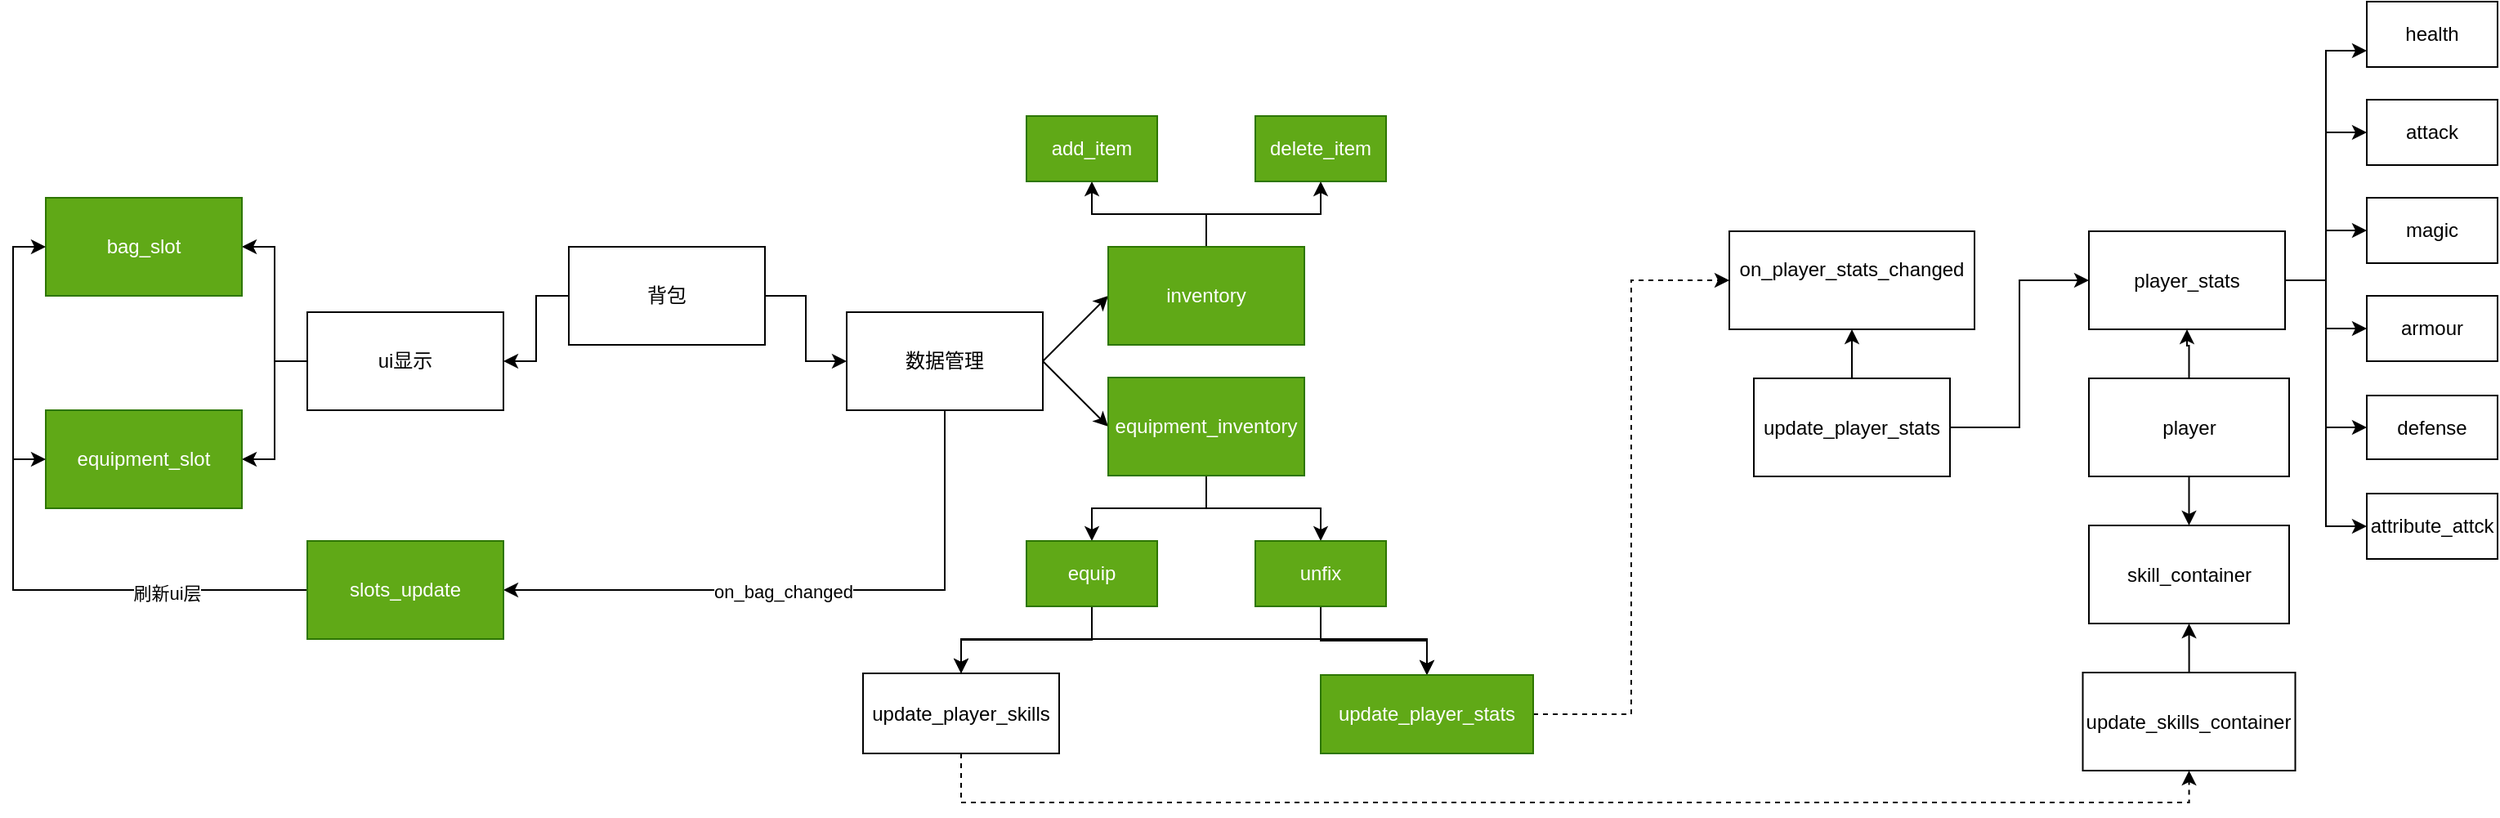 <mxfile version="24.5.3" type="device">
  <diagram name="第 1 页" id="BgZHXp0ORcUXNXHAc5Lz">
    <mxGraphModel dx="1221" dy="717" grid="1" gridSize="10" guides="1" tooltips="1" connect="1" arrows="1" fold="1" page="1" pageScale="1" pageWidth="827" pageHeight="1169" math="0" shadow="0">
      <root>
        <mxCell id="0" />
        <mxCell id="1" parent="0" />
        <mxCell id="xSI7RPvNNi2bN2hfBG2g-4" value="" style="edgeStyle=orthogonalEdgeStyle;rounded=0;orthogonalLoop=1;jettySize=auto;html=1;entryX=1;entryY=0.5;entryDx=0;entryDy=0;" parent="1" source="xSI7RPvNNi2bN2hfBG2g-3" target="xSI7RPvNNi2bN2hfBG2g-9" edge="1">
          <mxGeometry relative="1" as="geometry">
            <mxPoint x="300" y="270" as="targetPoint" />
          </mxGeometry>
        </mxCell>
        <mxCell id="xSI7RPvNNi2bN2hfBG2g-8" style="edgeStyle=orthogonalEdgeStyle;rounded=0;orthogonalLoop=1;jettySize=auto;html=1;entryX=0;entryY=0.5;entryDx=0;entryDy=0;" parent="1" source="xSI7RPvNNi2bN2hfBG2g-3" target="xSI7RPvNNi2bN2hfBG2g-6" edge="1">
          <mxGeometry relative="1" as="geometry" />
        </mxCell>
        <mxCell id="xSI7RPvNNi2bN2hfBG2g-3" value="背包" style="whiteSpace=wrap;html=1;" parent="1" vertex="1">
          <mxGeometry x="360" y="300" width="120" height="60" as="geometry" />
        </mxCell>
        <mxCell id="xSI7RPvNNi2bN2hfBG2g-10" style="rounded=0;orthogonalLoop=1;jettySize=auto;html=1;entryX=0;entryY=0.5;entryDx=0;entryDy=0;exitX=1;exitY=0.5;exitDx=0;exitDy=0;" parent="1" source="xSI7RPvNNi2bN2hfBG2g-6" target="xSI7RPvNNi2bN2hfBG2g-11" edge="1">
          <mxGeometry relative="1" as="geometry">
            <mxPoint x="700" y="290" as="targetPoint" />
          </mxGeometry>
        </mxCell>
        <mxCell id="xSI7RPvNNi2bN2hfBG2g-14" style="rounded=0;orthogonalLoop=1;jettySize=auto;html=1;entryX=0;entryY=0.5;entryDx=0;entryDy=0;exitX=1;exitY=0.5;exitDx=0;exitDy=0;" parent="1" source="xSI7RPvNNi2bN2hfBG2g-6" target="xSI7RPvNNi2bN2hfBG2g-13" edge="1">
          <mxGeometry relative="1" as="geometry" />
        </mxCell>
        <mxCell id="xSI7RPvNNi2bN2hfBG2g-41" style="edgeStyle=orthogonalEdgeStyle;rounded=0;orthogonalLoop=1;jettySize=auto;html=1;entryX=1;entryY=0.5;entryDx=0;entryDy=0;" parent="1" source="xSI7RPvNNi2bN2hfBG2g-6" target="xSI7RPvNNi2bN2hfBG2g-39" edge="1">
          <mxGeometry relative="1" as="geometry">
            <Array as="points">
              <mxPoint x="590" y="510" />
            </Array>
          </mxGeometry>
        </mxCell>
        <mxCell id="xSI7RPvNNi2bN2hfBG2g-50" value="on_bag_changed" style="edgeLabel;html=1;align=center;verticalAlign=middle;resizable=0;points=[];" parent="xSI7RPvNNi2bN2hfBG2g-41" vertex="1" connectable="0">
          <mxGeometry x="0.099" y="1" relative="1" as="geometry">
            <mxPoint as="offset" />
          </mxGeometry>
        </mxCell>
        <mxCell id="xSI7RPvNNi2bN2hfBG2g-6" value="数据管理" style="whiteSpace=wrap;html=1;" parent="1" vertex="1">
          <mxGeometry x="530" y="340" width="120" height="60" as="geometry" />
        </mxCell>
        <mxCell id="xSI7RPvNNi2bN2hfBG2g-35" style="edgeStyle=orthogonalEdgeStyle;rounded=0;orthogonalLoop=1;jettySize=auto;html=1;entryX=1;entryY=0.5;entryDx=0;entryDy=0;" parent="1" source="xSI7RPvNNi2bN2hfBG2g-9" target="xSI7RPvNNi2bN2hfBG2g-33" edge="1">
          <mxGeometry relative="1" as="geometry" />
        </mxCell>
        <mxCell id="xSI7RPvNNi2bN2hfBG2g-36" style="edgeStyle=orthogonalEdgeStyle;rounded=0;orthogonalLoop=1;jettySize=auto;html=1;entryX=1;entryY=0.5;entryDx=0;entryDy=0;" parent="1" source="xSI7RPvNNi2bN2hfBG2g-9" target="xSI7RPvNNi2bN2hfBG2g-34" edge="1">
          <mxGeometry relative="1" as="geometry" />
        </mxCell>
        <mxCell id="xSI7RPvNNi2bN2hfBG2g-9" value="ui显示" style="whiteSpace=wrap;html=1;" parent="1" vertex="1">
          <mxGeometry x="200" y="340" width="120" height="60" as="geometry" />
        </mxCell>
        <mxCell id="xSI7RPvNNi2bN2hfBG2g-23" style="edgeStyle=orthogonalEdgeStyle;rounded=0;orthogonalLoop=1;jettySize=auto;html=1;entryX=0.5;entryY=1;entryDx=0;entryDy=0;" parent="1" source="xSI7RPvNNi2bN2hfBG2g-11" target="xSI7RPvNNi2bN2hfBG2g-18" edge="1">
          <mxGeometry relative="1" as="geometry" />
        </mxCell>
        <mxCell id="xSI7RPvNNi2bN2hfBG2g-24" style="edgeStyle=orthogonalEdgeStyle;rounded=0;orthogonalLoop=1;jettySize=auto;html=1;entryX=0.5;entryY=1;entryDx=0;entryDy=0;" parent="1" source="xSI7RPvNNi2bN2hfBG2g-11" target="xSI7RPvNNi2bN2hfBG2g-21" edge="1">
          <mxGeometry relative="1" as="geometry" />
        </mxCell>
        <mxCell id="xSI7RPvNNi2bN2hfBG2g-11" value="inventory" style="whiteSpace=wrap;html=1;fillColor=#60a917;fontColor=#ffffff;strokeColor=#2D7600;" parent="1" vertex="1">
          <mxGeometry x="690" y="300" width="120" height="60" as="geometry" />
        </mxCell>
        <mxCell id="xSI7RPvNNi2bN2hfBG2g-27" style="edgeStyle=orthogonalEdgeStyle;rounded=0;orthogonalLoop=1;jettySize=auto;html=1;entryX=0.5;entryY=0;entryDx=0;entryDy=0;" parent="1" source="xSI7RPvNNi2bN2hfBG2g-13" target="xSI7RPvNNi2bN2hfBG2g-25" edge="1">
          <mxGeometry relative="1" as="geometry" />
        </mxCell>
        <mxCell id="xSI7RPvNNi2bN2hfBG2g-28" style="edgeStyle=orthogonalEdgeStyle;rounded=0;orthogonalLoop=1;jettySize=auto;html=1;entryX=0.5;entryY=0;entryDx=0;entryDy=0;" parent="1" source="xSI7RPvNNi2bN2hfBG2g-13" target="xSI7RPvNNi2bN2hfBG2g-26" edge="1">
          <mxGeometry relative="1" as="geometry" />
        </mxCell>
        <mxCell id="xSI7RPvNNi2bN2hfBG2g-13" value="equipment_inventory" style="whiteSpace=wrap;html=1;fillColor=#60a917;fontColor=#ffffff;strokeColor=#2D7600;" parent="1" vertex="1">
          <mxGeometry x="690" y="380" width="120" height="60" as="geometry" />
        </mxCell>
        <mxCell id="xSI7RPvNNi2bN2hfBG2g-18" value="add_item" style="whiteSpace=wrap;html=1;fillColor=#60a917;fontColor=#ffffff;strokeColor=#2D7600;" parent="1" vertex="1">
          <mxGeometry x="640" y="220" width="80" height="40" as="geometry" />
        </mxCell>
        <mxCell id="xSI7RPvNNi2bN2hfBG2g-21" value="delete_item" style="whiteSpace=wrap;html=1;fillColor=#60a917;fontColor=#ffffff;strokeColor=#2D7600;" parent="1" vertex="1">
          <mxGeometry x="780" y="220" width="80" height="40" as="geometry" />
        </mxCell>
        <mxCell id="xSI7RPvNNi2bN2hfBG2g-47" style="edgeStyle=orthogonalEdgeStyle;rounded=0;orthogonalLoop=1;jettySize=auto;html=1;entryX=0.5;entryY=0;entryDx=0;entryDy=0;" parent="1" source="xSI7RPvNNi2bN2hfBG2g-25" target="xSI7RPvNNi2bN2hfBG2g-37" edge="1">
          <mxGeometry relative="1" as="geometry">
            <Array as="points">
              <mxPoint x="680" y="540" />
              <mxPoint x="885" y="540" />
            </Array>
          </mxGeometry>
        </mxCell>
        <mxCell id="xSI7RPvNNi2bN2hfBG2g-71" style="edgeStyle=orthogonalEdgeStyle;rounded=0;orthogonalLoop=1;jettySize=auto;html=1;entryX=0.5;entryY=0;entryDx=0;entryDy=0;" parent="1" source="xSI7RPvNNi2bN2hfBG2g-25" target="xSI7RPvNNi2bN2hfBG2g-70" edge="1">
          <mxGeometry relative="1" as="geometry" />
        </mxCell>
        <mxCell id="xSI7RPvNNi2bN2hfBG2g-25" value="equip" style="whiteSpace=wrap;html=1;fillColor=#60a917;fontColor=#ffffff;strokeColor=#2D7600;" parent="1" vertex="1">
          <mxGeometry x="640" y="480" width="80" height="40" as="geometry" />
        </mxCell>
        <mxCell id="xSI7RPvNNi2bN2hfBG2g-49" style="edgeStyle=orthogonalEdgeStyle;rounded=0;orthogonalLoop=1;jettySize=auto;html=1;entryX=0.5;entryY=0;entryDx=0;entryDy=0;" parent="1" source="xSI7RPvNNi2bN2hfBG2g-26" target="xSI7RPvNNi2bN2hfBG2g-37" edge="1">
          <mxGeometry relative="1" as="geometry" />
        </mxCell>
        <mxCell id="xSI7RPvNNi2bN2hfBG2g-72" style="edgeStyle=orthogonalEdgeStyle;rounded=0;orthogonalLoop=1;jettySize=auto;html=1;entryX=0.5;entryY=0;entryDx=0;entryDy=0;" parent="1" source="xSI7RPvNNi2bN2hfBG2g-26" target="xSI7RPvNNi2bN2hfBG2g-70" edge="1">
          <mxGeometry relative="1" as="geometry">
            <Array as="points">
              <mxPoint x="820" y="540" />
              <mxPoint x="600" y="540" />
            </Array>
          </mxGeometry>
        </mxCell>
        <mxCell id="xSI7RPvNNi2bN2hfBG2g-26" value="unfix" style="whiteSpace=wrap;html=1;fillColor=#60a917;fontColor=#ffffff;strokeColor=#2D7600;" parent="1" vertex="1">
          <mxGeometry x="780" y="480" width="80" height="40" as="geometry" />
        </mxCell>
        <mxCell id="xSI7RPvNNi2bN2hfBG2g-33" value="bag_slot" style="whiteSpace=wrap;html=1;fillColor=#60a917;fontColor=#ffffff;strokeColor=#2D7600;" parent="1" vertex="1">
          <mxGeometry x="40" y="270" width="120" height="60" as="geometry" />
        </mxCell>
        <mxCell id="xSI7RPvNNi2bN2hfBG2g-34" value="equipment_slot" style="whiteSpace=wrap;html=1;fillColor=#60a917;fontColor=#ffffff;strokeColor=#2D7600;" parent="1" vertex="1">
          <mxGeometry x="40" y="400" width="120" height="60" as="geometry" />
        </mxCell>
        <mxCell id="xSI7RPvNNi2bN2hfBG2g-69" style="edgeStyle=orthogonalEdgeStyle;rounded=0;orthogonalLoop=1;jettySize=auto;html=1;entryX=0;entryY=0.5;entryDx=0;entryDy=0;dashed=1;" parent="1" source="xSI7RPvNNi2bN2hfBG2g-37" target="xSI7RPvNNi2bN2hfBG2g-52" edge="1">
          <mxGeometry relative="1" as="geometry" />
        </mxCell>
        <mxCell id="xSI7RPvNNi2bN2hfBG2g-37" value="update_player_stats" style="whiteSpace=wrap;html=1;fillColor=#60a917;fontColor=#ffffff;strokeColor=#2D7600;" parent="1" vertex="1">
          <mxGeometry x="820" y="562" width="130" height="48" as="geometry" />
        </mxCell>
        <mxCell id="xSI7RPvNNi2bN2hfBG2g-42" style="edgeStyle=orthogonalEdgeStyle;rounded=0;orthogonalLoop=1;jettySize=auto;html=1;entryX=0;entryY=0.5;entryDx=0;entryDy=0;" parent="1" source="xSI7RPvNNi2bN2hfBG2g-39" target="xSI7RPvNNi2bN2hfBG2g-34" edge="1">
          <mxGeometry relative="1" as="geometry" />
        </mxCell>
        <mxCell id="xSI7RPvNNi2bN2hfBG2g-43" style="edgeStyle=orthogonalEdgeStyle;rounded=0;orthogonalLoop=1;jettySize=auto;html=1;entryX=0;entryY=0.5;entryDx=0;entryDy=0;" parent="1" source="xSI7RPvNNi2bN2hfBG2g-39" target="xSI7RPvNNi2bN2hfBG2g-33" edge="1">
          <mxGeometry relative="1" as="geometry" />
        </mxCell>
        <mxCell id="xSI7RPvNNi2bN2hfBG2g-44" value="刷新ui层" style="edgeLabel;html=1;align=center;verticalAlign=middle;resizable=0;points=[];" parent="xSI7RPvNNi2bN2hfBG2g-43" vertex="1" connectable="0">
          <mxGeometry x="-0.579" y="2" relative="1" as="geometry">
            <mxPoint as="offset" />
          </mxGeometry>
        </mxCell>
        <mxCell id="xSI7RPvNNi2bN2hfBG2g-39" value="slots_update" style="whiteSpace=wrap;html=1;fillColor=#60a917;fontColor=#ffffff;strokeColor=#2D7600;" parent="1" vertex="1">
          <mxGeometry x="200" y="480" width="120" height="60" as="geometry" />
        </mxCell>
        <mxCell id="xSI7RPvNNi2bN2hfBG2g-60" style="edgeStyle=orthogonalEdgeStyle;rounded=0;orthogonalLoop=1;jettySize=auto;html=1;entryX=0;entryY=0.75;entryDx=0;entryDy=0;" parent="1" source="xSI7RPvNNi2bN2hfBG2g-51" target="xSI7RPvNNi2bN2hfBG2g-54" edge="1">
          <mxGeometry relative="1" as="geometry" />
        </mxCell>
        <mxCell id="xSI7RPvNNi2bN2hfBG2g-61" style="edgeStyle=orthogonalEdgeStyle;rounded=0;orthogonalLoop=1;jettySize=auto;html=1;entryX=0;entryY=0.5;entryDx=0;entryDy=0;" parent="1" source="xSI7RPvNNi2bN2hfBG2g-51" target="xSI7RPvNNi2bN2hfBG2g-55" edge="1">
          <mxGeometry relative="1" as="geometry" />
        </mxCell>
        <mxCell id="xSI7RPvNNi2bN2hfBG2g-62" style="edgeStyle=orthogonalEdgeStyle;rounded=0;orthogonalLoop=1;jettySize=auto;html=1;entryX=0;entryY=0.5;entryDx=0;entryDy=0;" parent="1" source="xSI7RPvNNi2bN2hfBG2g-51" target="xSI7RPvNNi2bN2hfBG2g-56" edge="1">
          <mxGeometry relative="1" as="geometry" />
        </mxCell>
        <mxCell id="xSI7RPvNNi2bN2hfBG2g-63" style="edgeStyle=orthogonalEdgeStyle;rounded=0;orthogonalLoop=1;jettySize=auto;html=1;entryX=0;entryY=0.5;entryDx=0;entryDy=0;" parent="1" source="xSI7RPvNNi2bN2hfBG2g-51" target="xSI7RPvNNi2bN2hfBG2g-57" edge="1">
          <mxGeometry relative="1" as="geometry" />
        </mxCell>
        <mxCell id="xSI7RPvNNi2bN2hfBG2g-64" style="edgeStyle=orthogonalEdgeStyle;rounded=0;orthogonalLoop=1;jettySize=auto;html=1;entryX=0;entryY=0.5;entryDx=0;entryDy=0;" parent="1" source="xSI7RPvNNi2bN2hfBG2g-51" target="xSI7RPvNNi2bN2hfBG2g-58" edge="1">
          <mxGeometry relative="1" as="geometry" />
        </mxCell>
        <mxCell id="xSI7RPvNNi2bN2hfBG2g-65" style="edgeStyle=orthogonalEdgeStyle;rounded=0;orthogonalLoop=1;jettySize=auto;html=1;entryX=0;entryY=0.5;entryDx=0;entryDy=0;" parent="1" source="xSI7RPvNNi2bN2hfBG2g-51" target="xSI7RPvNNi2bN2hfBG2g-59" edge="1">
          <mxGeometry relative="1" as="geometry" />
        </mxCell>
        <mxCell id="xSI7RPvNNi2bN2hfBG2g-51" value="player_stats" style="whiteSpace=wrap;html=1;" parent="1" vertex="1">
          <mxGeometry x="1290" y="290.5" width="120" height="60" as="geometry" />
        </mxCell>
        <mxCell id="xSI7RPvNNi2bN2hfBG2g-52" value="on_player_stats_changed&lt;div&gt;&lt;br&gt;&lt;/div&gt;" style="whiteSpace=wrap;html=1;" parent="1" vertex="1">
          <mxGeometry x="1070" y="290.5" width="150" height="60" as="geometry" />
        </mxCell>
        <mxCell id="xSI7RPvNNi2bN2hfBG2g-54" value="health" style="whiteSpace=wrap;html=1;" parent="1" vertex="1">
          <mxGeometry x="1460" y="150" width="80" height="40" as="geometry" />
        </mxCell>
        <mxCell id="xSI7RPvNNi2bN2hfBG2g-55" value="attack" style="whiteSpace=wrap;html=1;" parent="1" vertex="1">
          <mxGeometry x="1460" y="210" width="80" height="40" as="geometry" />
        </mxCell>
        <mxCell id="xSI7RPvNNi2bN2hfBG2g-56" value="magic" style="whiteSpace=wrap;html=1;" parent="1" vertex="1">
          <mxGeometry x="1460" y="270" width="80" height="40" as="geometry" />
        </mxCell>
        <mxCell id="xSI7RPvNNi2bN2hfBG2g-57" value="armour" style="whiteSpace=wrap;html=1;" parent="1" vertex="1">
          <mxGeometry x="1460" y="330" width="80" height="40" as="geometry" />
        </mxCell>
        <mxCell id="xSI7RPvNNi2bN2hfBG2g-58" value="defense" style="whiteSpace=wrap;html=1;" parent="1" vertex="1">
          <mxGeometry x="1460" y="391" width="80" height="39" as="geometry" />
        </mxCell>
        <mxCell id="xSI7RPvNNi2bN2hfBG2g-59" value="attribute_attck" style="whiteSpace=wrap;html=1;" parent="1" vertex="1">
          <mxGeometry x="1460" y="451" width="80" height="40" as="geometry" />
        </mxCell>
        <mxCell id="xSI7RPvNNi2bN2hfBG2g-68" style="edgeStyle=orthogonalEdgeStyle;rounded=0;orthogonalLoop=1;jettySize=auto;html=1;entryX=0.5;entryY=1;entryDx=0;entryDy=0;" parent="1" source="xSI7RPvNNi2bN2hfBG2g-66" target="xSI7RPvNNi2bN2hfBG2g-52" edge="1">
          <mxGeometry relative="1" as="geometry" />
        </mxCell>
        <mxCell id="xSI7RPvNNi2bN2hfBG2g-81" style="edgeStyle=orthogonalEdgeStyle;rounded=0;orthogonalLoop=1;jettySize=auto;html=1;entryX=0;entryY=0.5;entryDx=0;entryDy=0;" parent="1" source="xSI7RPvNNi2bN2hfBG2g-66" target="xSI7RPvNNi2bN2hfBG2g-51" edge="1">
          <mxGeometry relative="1" as="geometry" />
        </mxCell>
        <mxCell id="xSI7RPvNNi2bN2hfBG2g-66" value="update_player_stats" style="whiteSpace=wrap;html=1;" parent="1" vertex="1">
          <mxGeometry x="1085" y="380.5" width="120" height="60" as="geometry" />
        </mxCell>
        <mxCell id="xSI7RPvNNi2bN2hfBG2g-87" style="edgeStyle=orthogonalEdgeStyle;rounded=0;orthogonalLoop=1;jettySize=auto;html=1;entryX=0.5;entryY=1;entryDx=0;entryDy=0;dashed=1;" parent="1" source="xSI7RPvNNi2bN2hfBG2g-70" target="xSI7RPvNNi2bN2hfBG2g-79" edge="1">
          <mxGeometry relative="1" as="geometry">
            <Array as="points">
              <mxPoint x="600" y="640" />
              <mxPoint x="1351" y="640" />
            </Array>
          </mxGeometry>
        </mxCell>
        <mxCell id="xSI7RPvNNi2bN2hfBG2g-70" value="update_player_skills" style="whiteSpace=wrap;html=1;" parent="1" vertex="1">
          <mxGeometry x="540" y="561" width="120" height="49" as="geometry" />
        </mxCell>
        <mxCell id="xSI7RPvNNi2bN2hfBG2g-74" value="skill_container" style="whiteSpace=wrap;html=1;" parent="1" vertex="1">
          <mxGeometry x="1290" y="470.5" width="122.5" height="60" as="geometry" />
        </mxCell>
        <mxCell id="xSI7RPvNNi2bN2hfBG2g-83" style="edgeStyle=orthogonalEdgeStyle;rounded=0;orthogonalLoop=1;jettySize=auto;html=1;entryX=0.5;entryY=1;entryDx=0;entryDy=0;" parent="1" source="xSI7RPvNNi2bN2hfBG2g-79" target="xSI7RPvNNi2bN2hfBG2g-74" edge="1">
          <mxGeometry relative="1" as="geometry" />
        </mxCell>
        <mxCell id="xSI7RPvNNi2bN2hfBG2g-79" value="update_skills_container" style="whiteSpace=wrap;html=1;" parent="1" vertex="1">
          <mxGeometry x="1286.25" y="560.5" width="130" height="60" as="geometry" />
        </mxCell>
        <mxCell id="xSI7RPvNNi2bN2hfBG2g-85" style="edgeStyle=orthogonalEdgeStyle;rounded=0;orthogonalLoop=1;jettySize=auto;html=1;entryX=0.5;entryY=1;entryDx=0;entryDy=0;" parent="1" source="xSI7RPvNNi2bN2hfBG2g-84" target="xSI7RPvNNi2bN2hfBG2g-51" edge="1">
          <mxGeometry relative="1" as="geometry" />
        </mxCell>
        <mxCell id="xSI7RPvNNi2bN2hfBG2g-86" style="edgeStyle=orthogonalEdgeStyle;rounded=0;orthogonalLoop=1;jettySize=auto;html=1;entryX=0.5;entryY=0;entryDx=0;entryDy=0;" parent="1" source="xSI7RPvNNi2bN2hfBG2g-84" target="xSI7RPvNNi2bN2hfBG2g-74" edge="1">
          <mxGeometry relative="1" as="geometry" />
        </mxCell>
        <mxCell id="xSI7RPvNNi2bN2hfBG2g-84" value="player" style="whiteSpace=wrap;html=1;" parent="1" vertex="1">
          <mxGeometry x="1290" y="380.5" width="122.5" height="60" as="geometry" />
        </mxCell>
      </root>
    </mxGraphModel>
  </diagram>
</mxfile>
